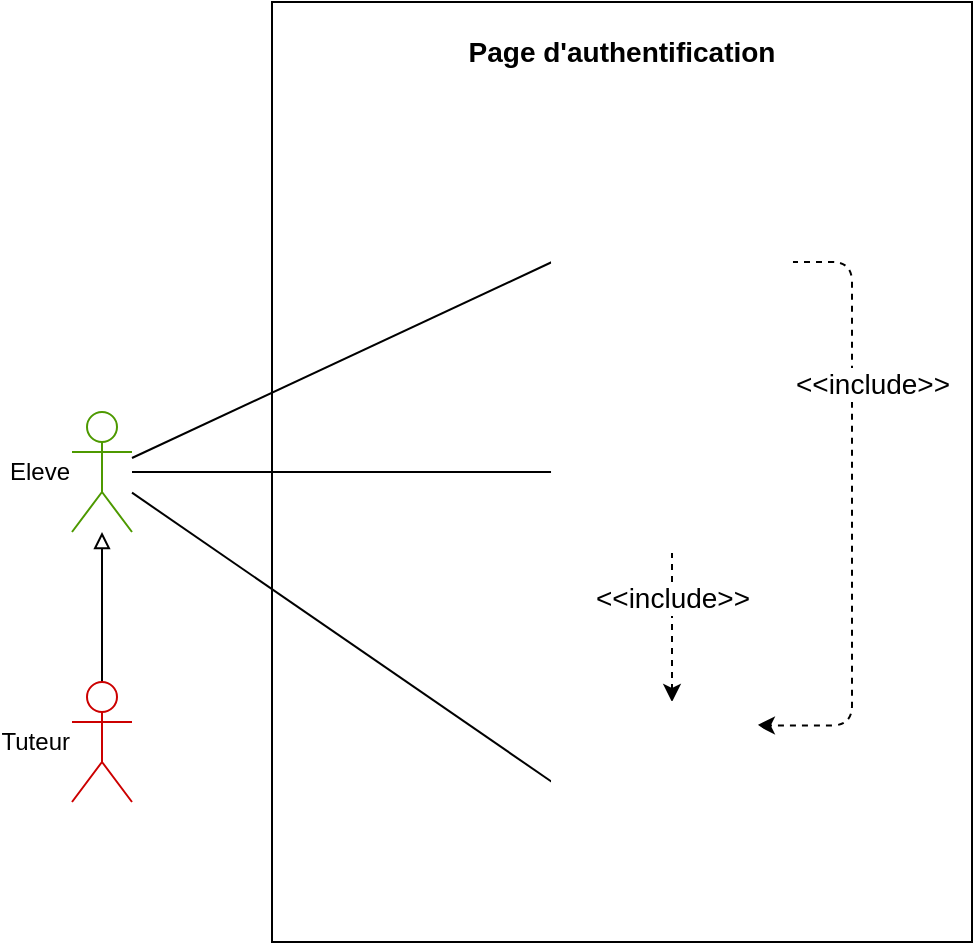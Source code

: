 <mxfile>
    <diagram id="VV6yVI-7_Tjus_bYEH4i" name="Connexion">
        <mxGraphModel dx="747" dy="512" grid="1" gridSize="10" guides="1" tooltips="1" connect="1" arrows="1" fold="1" page="1" pageScale="1" pageWidth="827" pageHeight="1169" math="0" shadow="0">
            <root>
                <mxCell id="0"/>
                <mxCell id="1" parent="0"/>
                <mxCell id="b6IE5KJu0wfvrEc3HuI2-1" value="" style="rounded=0;whiteSpace=wrap;html=1;" parent="1" vertex="1">
                    <mxGeometry x="230" y="120" width="350" height="470" as="geometry"/>
                </mxCell>
                <mxCell id="0uhhqSCXOmIC1iP050Rs-2" style="edgeStyle=none;html=1;fontSize=14;endArrow=block;endFill=0;" parent="1" source="b6IE5KJu0wfvrEc3HuI2-2" target="b6IE5KJu0wfvrEc3HuI2-3" edge="1">
                    <mxGeometry relative="1" as="geometry"/>
                </mxCell>
                <mxCell id="b6IE5KJu0wfvrEc3HuI2-2" value="Tuteur" style="shape=umlActor;verticalLabelPosition=middle;verticalAlign=middle;html=1;outlineConnect=0;strokeColor=#CC0000;labelPosition=left;align=right;" parent="1" vertex="1">
                    <mxGeometry x="130" y="460" width="30" height="60" as="geometry"/>
                </mxCell>
                <mxCell id="yPVr7KFYjK5eF5kJnLQZ-4" style="edgeStyle=none;html=1;entryX=0;entryY=0.5;entryDx=0;entryDy=0;endArrow=none;endFill=0;" parent="1" source="b6IE5KJu0wfvrEc3HuI2-3" target="b6IE5KJu0wfvrEc3HuI2-4" edge="1">
                    <mxGeometry relative="1" as="geometry"/>
                </mxCell>
                <mxCell id="yPVr7KFYjK5eF5kJnLQZ-5" style="edgeStyle=none;html=1;entryX=0;entryY=0.5;entryDx=0;entryDy=0;endArrow=none;endFill=0;" parent="1" source="b6IE5KJu0wfvrEc3HuI2-3" target="b6IE5KJu0wfvrEc3HuI2-5" edge="1">
                    <mxGeometry relative="1" as="geometry"/>
                </mxCell>
                <mxCell id="yPVr7KFYjK5eF5kJnLQZ-6" style="edgeStyle=none;html=1;entryX=0;entryY=0.5;entryDx=0;entryDy=0;endArrow=none;endFill=0;" parent="1" source="b6IE5KJu0wfvrEc3HuI2-3" target="b6IE5KJu0wfvrEc3HuI2-6" edge="1">
                    <mxGeometry relative="1" as="geometry"/>
                </mxCell>
                <mxCell id="b6IE5KJu0wfvrEc3HuI2-3" value="Eleve" style="shape=umlActor;verticalLabelPosition=middle;verticalAlign=middle;html=1;outlineConnect=0;strokeColor=#4D9900;align=right;spacingLeft=0;spacingRight=0;labelPosition=left;" parent="1" vertex="1">
                    <mxGeometry x="130" y="325" width="30" height="60" as="geometry"/>
                </mxCell>
                <mxCell id="0uhhqSCXOmIC1iP050Rs-12" style="edgeStyle=entityRelationEdgeStyle;html=1;entryX=1;entryY=0;entryDx=0;entryDy=0;dashed=1;fontSize=14;" parent="1" source="b6IE5KJu0wfvrEc3HuI2-4" target="b6IE5KJu0wfvrEc3HuI2-6" edge="1">
                    <mxGeometry relative="1" as="geometry"/>
                </mxCell>
                <mxCell id="0uhhqSCXOmIC1iP050Rs-13" value="&amp;lt;&amp;lt;include&amp;gt;&amp;gt;" style="edgeLabel;html=1;align=center;verticalAlign=middle;resizable=0;points=[];fontSize=14;" parent="0uhhqSCXOmIC1iP050Rs-12" vertex="1" connectable="0">
                    <mxGeometry x="-0.04" y="2" relative="1" as="geometry">
                        <mxPoint x="8" y="-58" as="offset"/>
                    </mxGeometry>
                </mxCell>
                <mxCell id="b6IE5KJu0wfvrEc3HuI2-4" value="&lt;font color=&quot;#ffffff&quot;&gt;Se connecter&lt;br&gt;&lt;/font&gt;" style="ellipse;whiteSpace=wrap;html=1;strokeColor=#FFFFFF;fontColor=#CC0000;" parent="1" vertex="1">
                    <mxGeometry x="370" y="210" width="120" height="80" as="geometry"/>
                </mxCell>
                <mxCell id="0uhhqSCXOmIC1iP050Rs-10" style="html=1;entryX=0.5;entryY=0;entryDx=0;entryDy=0;dashed=1;fontSize=14;exitX=0.5;exitY=1;exitDx=0;exitDy=0;" parent="1" source="b6IE5KJu0wfvrEc3HuI2-5" target="b6IE5KJu0wfvrEc3HuI2-6" edge="1">
                    <mxGeometry relative="1" as="geometry"/>
                </mxCell>
                <mxCell id="0uhhqSCXOmIC1iP050Rs-11" value="&amp;lt;&amp;lt;include&amp;gt;&amp;gt;" style="edgeLabel;html=1;align=center;verticalAlign=middle;resizable=0;points=[];fontSize=14;" parent="0uhhqSCXOmIC1iP050Rs-10" vertex="1" connectable="0">
                    <mxGeometry x="-0.388" relative="1" as="geometry">
                        <mxPoint as="offset"/>
                    </mxGeometry>
                </mxCell>
                <mxCell id="b6IE5KJu0wfvrEc3HuI2-5" value="aller vers la page de récupération de mot de passe" style="ellipse;whiteSpace=wrap;html=1;strokeColor=#FFFFFF;fontColor=#FFFFFF;" parent="1" vertex="1">
                    <mxGeometry x="370" y="315" width="120" height="80" as="geometry"/>
                </mxCell>
                <mxCell id="b6IE5KJu0wfvrEc3HuI2-6" value="aller vers la page d'inscription" style="ellipse;whiteSpace=wrap;html=1;strokeColor=#FFFFFF;fontColor=#FFFFFF;" parent="1" vertex="1">
                    <mxGeometry x="370" y="470" width="120" height="80" as="geometry"/>
                </mxCell>
                <mxCell id="0uhhqSCXOmIC1iP050Rs-1" value="Page d'authentification" style="text;html=1;strokeColor=none;fillColor=none;align=center;verticalAlign=middle;whiteSpace=wrap;rounded=0;fontStyle=1;fontSize=14;" parent="1" vertex="1">
                    <mxGeometry x="310" y="130" width="190" height="30" as="geometry"/>
                </mxCell>
            </root>
        </mxGraphModel>
    </diagram>
    <diagram id="FbNuD-Dwd6Hnji_ZP-Om" name="Tableau de bord">
        <mxGraphModel dx="896" dy="614" grid="1" gridSize="10" guides="1" tooltips="1" connect="1" arrows="1" fold="1" page="1" pageScale="1" pageWidth="827" pageHeight="1169" math="0" shadow="0">
            <root>
                <mxCell id="0"/>
                <mxCell id="1" parent="0"/>
                <mxCell id="m_4rFNd15VjMjCUHrCDH-1" value="" style="rounded=0;whiteSpace=wrap;html=1;" parent="1" vertex="1">
                    <mxGeometry x="230" y="90" width="550" height="500" as="geometry"/>
                </mxCell>
                <mxCell id="WsH2Kx0PjKmoMJktzZhT-1" style="edgeStyle=none;html=1;endArrow=block;endFill=0;" edge="1" parent="1" source="m_4rFNd15VjMjCUHrCDH-2" target="m_4rFNd15VjMjCUHrCDH-3">
                    <mxGeometry relative="1" as="geometry"/>
                </mxCell>
                <mxCell id="m_4rFNd15VjMjCUHrCDH-2" value="Tuteur" style="shape=umlActor;verticalLabelPosition=middle;verticalAlign=middle;html=1;outlineConnect=0;strokeColor=#CC0000;labelPosition=left;align=right;" parent="1" vertex="1">
                    <mxGeometry x="90" y="460" width="30" height="60" as="geometry"/>
                </mxCell>
                <mxCell id="9N1FmWo4jCsvy6JPinA5-6" style="edgeStyle=none;html=1;entryX=0;entryY=0.5;entryDx=0;entryDy=0;endArrow=none;endFill=0;" parent="1" source="m_4rFNd15VjMjCUHrCDH-3" target="m_4rFNd15VjMjCUHrCDH-6" edge="1">
                    <mxGeometry relative="1" as="geometry"/>
                </mxCell>
                <mxCell id="9N1FmWo4jCsvy6JPinA5-7" style="edgeStyle=none;html=1;entryX=0;entryY=0.5;entryDx=0;entryDy=0;endArrow=none;endFill=0;" parent="1" source="m_4rFNd15VjMjCUHrCDH-3" target="m_4rFNd15VjMjCUHrCDH-5" edge="1">
                    <mxGeometry relative="1" as="geometry"/>
                </mxCell>
                <mxCell id="9N1FmWo4jCsvy6JPinA5-8" style="edgeStyle=none;html=1;entryX=0;entryY=0.5;entryDx=0;entryDy=0;endArrow=none;endFill=0;" parent="1" source="m_4rFNd15VjMjCUHrCDH-3" target="m_4rFNd15VjMjCUHrCDH-4" edge="1">
                    <mxGeometry relative="1" as="geometry"/>
                </mxCell>
                <mxCell id="9N1FmWo4jCsvy6JPinA5-9" style="edgeStyle=none;html=1;entryX=0;entryY=0.5;entryDx=0;entryDy=0;endArrow=none;endFill=0;" parent="1" source="m_4rFNd15VjMjCUHrCDH-3" target="fsPaZcrdbwvm3L-TR8yh-1" edge="1">
                    <mxGeometry relative="1" as="geometry"/>
                </mxCell>
                <mxCell id="9N1FmWo4jCsvy6JPinA5-10" style="edgeStyle=none;html=1;entryX=0;entryY=0.5;entryDx=0;entryDy=0;endArrow=none;endFill=0;" parent="1" source="m_4rFNd15VjMjCUHrCDH-3" target="8wMvGV4Eb8lPodFXQd1_-1" edge="1">
                    <mxGeometry relative="1" as="geometry"/>
                </mxCell>
                <mxCell id="m_4rFNd15VjMjCUHrCDH-3" value="Eleve" style="shape=umlActor;verticalLabelPosition=middle;verticalAlign=middle;html=1;outlineConnect=0;strokeColor=#4D9900;labelPosition=left;align=right;" parent="1" vertex="1">
                    <mxGeometry x="90" y="330" width="30" height="60" as="geometry"/>
                </mxCell>
                <mxCell id="WsH2Kx0PjKmoMJktzZhT-6" style="edgeStyle=entityRelationEdgeStyle;html=1;entryX=0;entryY=0.5;entryDx=0;entryDy=0;dashed=1;" edge="1" parent="1" source="m_4rFNd15VjMjCUHrCDH-4" target="imYi3QxNk_hM3th7O_13-1">
                    <mxGeometry relative="1" as="geometry"/>
                </mxCell>
                <mxCell id="WsH2Kx0PjKmoMJktzZhT-7" value="&amp;lt;&amp;lt;include&amp;gt;&amp;gt;" style="edgeLabel;html=1;align=center;verticalAlign=middle;resizable=0;points=[];" vertex="1" connectable="0" parent="WsH2Kx0PjKmoMJktzZhT-6">
                    <mxGeometry x="-0.362" y="-3" relative="1" as="geometry">
                        <mxPoint y="-3" as="offset"/>
                    </mxGeometry>
                </mxCell>
                <mxCell id="m_4rFNd15VjMjCUHrCDH-4" value="&lt;font color=&quot;#ffffff&quot;&gt;consulter un récapitulatif des tâches à faire&lt;/font&gt;" style="ellipse;whiteSpace=wrap;html=1;strokeColor=#FFFFFF;fontColor=#CC0000;" parent="1" vertex="1">
                    <mxGeometry x="360" y="320" width="120" height="80" as="geometry"/>
                </mxCell>
                <mxCell id="WsH2Kx0PjKmoMJktzZhT-4" style="edgeStyle=entityRelationEdgeStyle;html=1;entryX=0;entryY=0.5;entryDx=0;entryDy=0;dashed=1;" edge="1" parent="1" source="m_4rFNd15VjMjCUHrCDH-5" target="imYi3QxNk_hM3th7O_13-1">
                    <mxGeometry relative="1" as="geometry"/>
                </mxCell>
                <mxCell id="WsH2Kx0PjKmoMJktzZhT-5" value="&amp;lt;&amp;lt;include&amp;gt;&amp;gt;" style="edgeLabel;html=1;align=center;verticalAlign=middle;resizable=0;points=[];" vertex="1" connectable="0" parent="WsH2Kx0PjKmoMJktzZhT-4">
                    <mxGeometry x="-0.57" y="-2" relative="1" as="geometry">
                        <mxPoint x="20" y="-23" as="offset"/>
                    </mxGeometry>
                </mxCell>
                <mxCell id="m_4rFNd15VjMjCUHrCDH-5" value="consulter les prochains évènements du calendrier" style="ellipse;whiteSpace=wrap;html=1;strokeColor=#FFFFFF;fontColor=#FFFFFF;" parent="1" vertex="1">
                    <mxGeometry x="360" y="410" width="120" height="80" as="geometry"/>
                </mxCell>
                <mxCell id="WsH2Kx0PjKmoMJktzZhT-2" style="edgeStyle=entityRelationEdgeStyle;html=1;entryX=0;entryY=0.5;entryDx=0;entryDy=0;dashed=1;" edge="1" parent="1" source="m_4rFNd15VjMjCUHrCDH-6" target="imYi3QxNk_hM3th7O_13-1">
                    <mxGeometry relative="1" as="geometry"/>
                </mxCell>
                <mxCell id="WsH2Kx0PjKmoMJktzZhT-3" value="&amp;lt;&amp;lt;include&amp;gt;&amp;gt;" style="edgeLabel;html=1;align=center;verticalAlign=middle;resizable=0;points=[];" vertex="1" connectable="0" parent="WsH2Kx0PjKmoMJktzZhT-2">
                    <mxGeometry x="0.144" y="1" relative="1" as="geometry">
                        <mxPoint x="-28" y="57" as="offset"/>
                    </mxGeometry>
                </mxCell>
                <mxCell id="m_4rFNd15VjMjCUHrCDH-6" value="consulter ses messages non lus" style="ellipse;whiteSpace=wrap;html=1;strokeColor=#FFFFFF;fontColor=#FFFFFF;" parent="1" vertex="1">
                    <mxGeometry x="360" y="500" width="120" height="80" as="geometry"/>
                </mxCell>
                <mxCell id="WsH2Kx0PjKmoMJktzZhT-8" style="edgeStyle=entityRelationEdgeStyle;html=1;entryX=0;entryY=0.5;entryDx=0;entryDy=0;dashed=1;" edge="1" parent="1" source="fsPaZcrdbwvm3L-TR8yh-1" target="imYi3QxNk_hM3th7O_13-1">
                    <mxGeometry relative="1" as="geometry"/>
                </mxCell>
                <mxCell id="WsH2Kx0PjKmoMJktzZhT-9" value="&amp;lt;&amp;lt;include&amp;gt;&amp;gt;" style="edgeLabel;html=1;align=center;verticalAlign=middle;resizable=0;points=[];" vertex="1" connectable="0" parent="WsH2Kx0PjKmoMJktzZhT-8">
                    <mxGeometry x="-0.221" relative="1" as="geometry">
                        <mxPoint y="1" as="offset"/>
                    </mxGeometry>
                </mxCell>
                <mxCell id="fsPaZcrdbwvm3L-TR8yh-1" value="Se déconnecter" style="ellipse;whiteSpace=wrap;html=1;strokeColor=#FFFFFF;fontColor=#FFFFFF;" parent="1" vertex="1">
                    <mxGeometry x="360" y="220" width="120" height="80" as="geometry"/>
                </mxCell>
                <mxCell id="WsH2Kx0PjKmoMJktzZhT-10" style="edgeStyle=entityRelationEdgeStyle;html=1;entryX=0;entryY=0.5;entryDx=0;entryDy=0;dashed=1;" edge="1" parent="1" source="8wMvGV4Eb8lPodFXQd1_-1" target="imYi3QxNk_hM3th7O_13-1">
                    <mxGeometry relative="1" as="geometry"/>
                </mxCell>
                <mxCell id="WsH2Kx0PjKmoMJktzZhT-11" value="&amp;lt;&amp;lt;include&amp;gt;&amp;gt;" style="edgeLabel;html=1;align=center;verticalAlign=middle;resizable=0;points=[];" vertex="1" connectable="0" parent="WsH2Kx0PjKmoMJktzZhT-10">
                    <mxGeometry x="-0.27" y="1" relative="1" as="geometry">
                        <mxPoint x="1" as="offset"/>
                    </mxGeometry>
                </mxCell>
                <mxCell id="8wMvGV4Eb8lPodFXQd1_-1" value="&lt;font color=&quot;#ffffff&quot;&gt;Naviguer sur les autres affichages&lt;/font&gt;" style="ellipse;whiteSpace=wrap;html=1;strokeColor=#FFFFFF;fontColor=#CC0000;" parent="1" vertex="1">
                    <mxGeometry x="360" y="130" width="120" height="80" as="geometry"/>
                </mxCell>
                <mxCell id="o3b9UAg2fIZfFBeOxQNU-1" value="Page de tableau de bord" style="text;html=1;strokeColor=none;fillColor=none;align=center;verticalAlign=middle;whiteSpace=wrap;rounded=0;fontStyle=1;fontSize=14;" parent="1" vertex="1">
                    <mxGeometry x="410" y="100" width="190" height="30" as="geometry"/>
                </mxCell>
                <mxCell id="imYi3QxNk_hM3th7O_13-1" value="&lt;font color=&quot;#ffffff&quot;&gt;S'authentifier&lt;/font&gt;" style="ellipse;whiteSpace=wrap;html=1;strokeColor=#FFFFFF;fontColor=#CC0000;" parent="1" vertex="1">
                    <mxGeometry x="640" y="320" width="120" height="80" as="geometry"/>
                </mxCell>
            </root>
        </mxGraphModel>
    </diagram>
    <diagram id="Dd10-GP0Euwo1LTjxQ1k" name="Interface de chat">
        <mxGraphModel dx="1054" dy="722" grid="1" gridSize="10" guides="1" tooltips="1" connect="1" arrows="1" fold="1" page="1" pageScale="1" pageWidth="827" pageHeight="1169" math="0" shadow="0">
            <root>
                <mxCell id="0"/>
                <mxCell id="1" parent="0"/>
                <mxCell id="hbaCSgcW2rqOxXvqrHuq-1" value="" style="rounded=0;whiteSpace=wrap;html=1;" parent="1" vertex="1">
                    <mxGeometry x="200" y="60" width="590" height="720" as="geometry"/>
                </mxCell>
                <mxCell id="omEcObL1A_4c3vluvNNf-1" style="html=1;endArrow=block;endFill=0;" edge="1" parent="1" source="hbaCSgcW2rqOxXvqrHuq-2" target="hbaCSgcW2rqOxXvqrHuq-3">
                    <mxGeometry relative="1" as="geometry"/>
                </mxCell>
                <mxCell id="hbaCSgcW2rqOxXvqrHuq-2" value="Tuteur" style="shape=umlActor;verticalLabelPosition=middle;verticalAlign=middle;html=1;outlineConnect=0;strokeColor=#CC0000;labelPosition=left;align=right;" parent="1" vertex="1">
                    <mxGeometry x="90" y="537" width="30" height="60" as="geometry"/>
                </mxCell>
                <mxCell id="Wesp4KcTRDybt2uRdQZX-8" style="edgeStyle=none;html=1;entryX=0;entryY=0.5;entryDx=0;entryDy=0;endArrow=none;endFill=0;" parent="1" source="hbaCSgcW2rqOxXvqrHuq-3" target="GLID_KiQl1NKBw25XXjJ-1" edge="1">
                    <mxGeometry relative="1" as="geometry"/>
                </mxCell>
                <mxCell id="Wesp4KcTRDybt2uRdQZX-9" style="edgeStyle=none;html=1;entryX=0;entryY=0.5;entryDx=0;entryDy=0;endArrow=none;endFill=0;" parent="1" target="g69IlU6z6alRfQroEImN-1" edge="1">
                    <mxGeometry relative="1" as="geometry">
                        <mxPoint x="120" y="400" as="sourcePoint"/>
                    </mxGeometry>
                </mxCell>
                <mxCell id="Wesp4KcTRDybt2uRdQZX-10" style="edgeStyle=none;html=1;entryX=0;entryY=0.5;entryDx=0;entryDy=0;endArrow=none;endFill=0;" parent="1" source="hbaCSgcW2rqOxXvqrHuq-3" target="hbaCSgcW2rqOxXvqrHuq-4" edge="1">
                    <mxGeometry relative="1" as="geometry"/>
                </mxCell>
                <mxCell id="Wesp4KcTRDybt2uRdQZX-11" style="edgeStyle=none;html=1;entryX=0;entryY=0.5;entryDx=0;entryDy=0;endArrow=none;endFill=0;" parent="1" source="hbaCSgcW2rqOxXvqrHuq-3" target="hbaCSgcW2rqOxXvqrHuq-5" edge="1">
                    <mxGeometry relative="1" as="geometry"/>
                </mxCell>
                <mxCell id="Wesp4KcTRDybt2uRdQZX-12" style="edgeStyle=none;html=1;entryX=0;entryY=0.5;entryDx=0;entryDy=0;endArrow=none;endFill=0;" parent="1" source="hbaCSgcW2rqOxXvqrHuq-3" target="hbaCSgcW2rqOxXvqrHuq-6" edge="1">
                    <mxGeometry relative="1" as="geometry"/>
                </mxCell>
                <mxCell id="Wesp4KcTRDybt2uRdQZX-14" style="edgeStyle=none;html=1;entryX=0;entryY=0.5;entryDx=0;entryDy=0;endArrow=none;endFill=0;" parent="1" source="hbaCSgcW2rqOxXvqrHuq-3" target="i0jz4FHtcolA97QFLhZU-1" edge="1">
                    <mxGeometry relative="1" as="geometry"/>
                </mxCell>
                <mxCell id="LqqnxWI-OMsX6bnhURwP-3" style="html=1;entryX=0;entryY=0.5;entryDx=0;entryDy=0;endArrow=none;endFill=0;" edge="1" parent="1" source="hbaCSgcW2rqOxXvqrHuq-3" target="Ib_PI4LoY34zpTYVHiic-1">
                    <mxGeometry relative="1" as="geometry"/>
                </mxCell>
                <mxCell id="hbaCSgcW2rqOxXvqrHuq-3" value="Eleve" style="shape=umlActor;verticalLabelPosition=middle;verticalAlign=middle;html=1;outlineConnect=0;strokeColor=#4D9900;labelPosition=left;align=right;" parent="1" vertex="1">
                    <mxGeometry x="90" y="381" width="30" height="60" as="geometry"/>
                </mxCell>
                <mxCell id="Fnyy05uvL8MUqAC0cgDU-7" style="edgeStyle=entityRelationEdgeStyle;html=1;entryX=0;entryY=0.5;entryDx=0;entryDy=0;dashed=1;" edge="1" parent="1" source="hbaCSgcW2rqOxXvqrHuq-4" target="WFLRWlpv0AjCjbshCYz6-1">
                    <mxGeometry relative="1" as="geometry"/>
                </mxCell>
                <mxCell id="Fnyy05uvL8MUqAC0cgDU-8" value="&amp;lt;&amp;lt;include&amp;gt;&amp;gt;" style="edgeLabel;html=1;align=center;verticalAlign=middle;resizable=0;points=[];" vertex="1" connectable="0" parent="Fnyy05uvL8MUqAC0cgDU-7">
                    <mxGeometry x="0.071" y="1" relative="1" as="geometry">
                        <mxPoint as="offset"/>
                    </mxGeometry>
                </mxCell>
                <mxCell id="hbaCSgcW2rqOxXvqrHuq-4" value="&lt;font color=&quot;#ffffff&quot;&gt;ajouter un contact&lt;/font&gt;" style="ellipse;whiteSpace=wrap;html=1;strokeColor=#FFFFFF;fontColor=#CC0000;" parent="1" vertex="1">
                    <mxGeometry x="360" y="370" width="120" height="80" as="geometry"/>
                </mxCell>
                <mxCell id="omEcObL1A_4c3vluvNNf-2" style="edgeStyle=elbowEdgeStyle;html=1;entryX=1;entryY=0;entryDx=0;entryDy=0;dashed=1;" edge="1" parent="1" source="hbaCSgcW2rqOxXvqrHuq-5" target="hbaCSgcW2rqOxXvqrHuq-4">
                    <mxGeometry relative="1" as="geometry">
                        <Array as="points">
                            <mxPoint x="490" y="370"/>
                            <mxPoint x="500" y="370"/>
                        </Array>
                    </mxGeometry>
                </mxCell>
                <mxCell id="omEcObL1A_4c3vluvNNf-3" value="&amp;lt;&amp;lt;include&amp;gt;&amp;gt;" style="edgeLabel;html=1;align=center;verticalAlign=middle;resizable=0;points=[];" vertex="1" connectable="0" parent="omEcObL1A_4c3vluvNNf-2">
                    <mxGeometry x="-0.011" y="1" relative="1" as="geometry">
                        <mxPoint x="-6" y="1" as="offset"/>
                    </mxGeometry>
                </mxCell>
                <mxCell id="Fnyy05uvL8MUqAC0cgDU-5" style="edgeStyle=entityRelationEdgeStyle;html=1;entryX=0;entryY=0.5;entryDx=0;entryDy=0;dashed=1;" edge="1" parent="1" source="hbaCSgcW2rqOxXvqrHuq-5" target="WFLRWlpv0AjCjbshCYz6-1">
                    <mxGeometry relative="1" as="geometry"/>
                </mxCell>
                <mxCell id="Fnyy05uvL8MUqAC0cgDU-6" value="&amp;lt;&amp;lt;include&amp;gt;&amp;gt;" style="edgeLabel;html=1;align=center;verticalAlign=middle;resizable=0;points=[];" vertex="1" connectable="0" parent="Fnyy05uvL8MUqAC0cgDU-5">
                    <mxGeometry x="-0.008" relative="1" as="geometry">
                        <mxPoint x="1" as="offset"/>
                    </mxGeometry>
                </mxCell>
                <mxCell id="hbaCSgcW2rqOxXvqrHuq-5" value="retirer un contact" style="ellipse;whiteSpace=wrap;html=1;strokeColor=#FFFFFF;fontColor=#FFFFFF;" parent="1" vertex="1">
                    <mxGeometry x="360" y="280" width="120" height="80" as="geometry"/>
                </mxCell>
                <mxCell id="omEcObL1A_4c3vluvNNf-4" style="edgeStyle=elbowEdgeStyle;html=1;entryX=0;entryY=1;entryDx=0;entryDy=0;dashed=1;exitX=0;exitY=0;exitDx=0;exitDy=0;" edge="1" parent="1" source="hbaCSgcW2rqOxXvqrHuq-6" target="Ib_PI4LoY34zpTYVHiic-1">
                    <mxGeometry relative="1" as="geometry">
                        <Array as="points">
                            <mxPoint x="350" y="600"/>
                            <mxPoint x="340" y="690"/>
                        </Array>
                    </mxGeometry>
                </mxCell>
                <mxCell id="omEcObL1A_4c3vluvNNf-15" value="&amp;lt;&amp;lt;include&amp;gt;&amp;gt;" style="edgeLabel;html=1;align=center;verticalAlign=middle;resizable=0;points=[];" vertex="1" connectable="0" parent="omEcObL1A_4c3vluvNNf-4">
                    <mxGeometry x="0.241" y="-1" relative="1" as="geometry">
                        <mxPoint x="9" y="-13" as="offset"/>
                    </mxGeometry>
                </mxCell>
                <mxCell id="omEcObL1A_4c3vluvNNf-12" style="edgeStyle=elbowEdgeStyle;html=1;exitX=0;exitY=1;exitDx=0;exitDy=0;entryX=0;entryY=1;entryDx=0;entryDy=0;dashed=1;" edge="1" parent="1" source="hbaCSgcW2rqOxXvqrHuq-6" target="hbaCSgcW2rqOxXvqrHuq-4">
                    <mxGeometry relative="1" as="geometry">
                        <Array as="points">
                            <mxPoint x="310" y="530"/>
                        </Array>
                    </mxGeometry>
                </mxCell>
                <mxCell id="omEcObL1A_4c3vluvNNf-13" value="&amp;lt;&amp;lt;include&amp;gt;&amp;gt;" style="edgeLabel;html=1;align=center;verticalAlign=middle;resizable=0;points=[];" vertex="1" connectable="0" parent="omEcObL1A_4c3vluvNNf-12">
                    <mxGeometry x="-0.482" y="-2" relative="1" as="geometry">
                        <mxPoint x="-2" y="30" as="offset"/>
                    </mxGeometry>
                </mxCell>
                <mxCell id="Fnyy05uvL8MUqAC0cgDU-12" style="edgeStyle=entityRelationEdgeStyle;html=1;dashed=1;exitX=1;exitY=0;exitDx=0;exitDy=0;" edge="1" parent="1" source="hbaCSgcW2rqOxXvqrHuq-6" target="WFLRWlpv0AjCjbshCYz6-1">
                    <mxGeometry relative="1" as="geometry"/>
                </mxCell>
                <mxCell id="Fnyy05uvL8MUqAC0cgDU-13" value="&amp;lt;&amp;lt;include&amp;gt;&amp;gt;" style="edgeLabel;html=1;align=center;verticalAlign=middle;resizable=0;points=[];" vertex="1" connectable="0" parent="Fnyy05uvL8MUqAC0cgDU-12">
                    <mxGeometry x="-0.363" y="-2" relative="1" as="geometry">
                        <mxPoint x="36" y="-62" as="offset"/>
                    </mxGeometry>
                </mxCell>
                <mxCell id="hbaCSgcW2rqOxXvqrHuq-6" value="consulter l'historique des conversations" style="ellipse;whiteSpace=wrap;html=1;strokeColor=#FFFFFF;fontColor=#FFFFFF;" parent="1" vertex="1">
                    <mxGeometry x="365" y="674" width="120" height="80" as="geometry"/>
                </mxCell>
                <mxCell id="omEcObL1A_4c3vluvNNf-8" style="edgeStyle=orthogonalEdgeStyle;html=1;entryX=0;entryY=0;entryDx=0;entryDy=0;dashed=1;exitX=0;exitY=1;exitDx=0;exitDy=0;" edge="1" parent="1" source="i0jz4FHtcolA97QFLhZU-1" target="hbaCSgcW2rqOxXvqrHuq-4">
                    <mxGeometry relative="1" as="geometry">
                        <Array as="points">
                            <mxPoint x="250" y="652"/>
                            <mxPoint x="250" y="382"/>
                        </Array>
                    </mxGeometry>
                </mxCell>
                <mxCell id="omEcObL1A_4c3vluvNNf-9" value="&amp;lt;&amp;lt;include&amp;gt;&amp;gt;" style="edgeLabel;html=1;align=center;verticalAlign=middle;resizable=0;points=[];" vertex="1" connectable="0" parent="omEcObL1A_4c3vluvNNf-8">
                    <mxGeometry x="0.301" y="-1" relative="1" as="geometry">
                        <mxPoint y="5" as="offset"/>
                    </mxGeometry>
                </mxCell>
                <mxCell id="Fnyy05uvL8MUqAC0cgDU-10" style="edgeStyle=entityRelationEdgeStyle;html=1;entryX=0;entryY=0.5;entryDx=0;entryDy=0;dashed=1;exitX=1;exitY=0;exitDx=0;exitDy=0;" edge="1" parent="1" source="i0jz4FHtcolA97QFLhZU-1" target="WFLRWlpv0AjCjbshCYz6-1">
                    <mxGeometry relative="1" as="geometry"/>
                </mxCell>
                <mxCell id="Fnyy05uvL8MUqAC0cgDU-11" value="&amp;lt;&amp;lt;include&amp;gt;&amp;gt;" style="edgeLabel;html=1;align=center;verticalAlign=middle;resizable=0;points=[];" vertex="1" connectable="0" parent="Fnyy05uvL8MUqAC0cgDU-10">
                    <mxGeometry x="0.159" relative="1" as="geometry">
                        <mxPoint x="-30" y="38" as="offset"/>
                    </mxGeometry>
                </mxCell>
                <mxCell id="i0jz4FHtcolA97QFLhZU-1" value="Envoyer un message" style="ellipse;whiteSpace=wrap;html=1;strokeColor=#FFFFFF;fontColor=#FFFFFF;" parent="1" vertex="1">
                    <mxGeometry x="360" y="584" width="120" height="80" as="geometry"/>
                </mxCell>
                <mxCell id="Fnyy05uvL8MUqAC0cgDU-3" style="edgeStyle=entityRelationEdgeStyle;html=1;dashed=1;" edge="1" parent="1" source="g69IlU6z6alRfQroEImN-1" target="WFLRWlpv0AjCjbshCYz6-1">
                    <mxGeometry relative="1" as="geometry"/>
                </mxCell>
                <mxCell id="Fnyy05uvL8MUqAC0cgDU-4" value="&amp;lt;&amp;lt;include&amp;gt;&amp;gt;" style="edgeLabel;html=1;align=center;verticalAlign=middle;resizable=0;points=[];" vertex="1" connectable="0" parent="Fnyy05uvL8MUqAC0cgDU-3">
                    <mxGeometry x="-0.384" y="-2" relative="1" as="geometry">
                        <mxPoint as="offset"/>
                    </mxGeometry>
                </mxCell>
                <mxCell id="g69IlU6z6alRfQroEImN-1" value="Se déconnecter" style="ellipse;whiteSpace=wrap;html=1;strokeColor=#FFFFFF;fontColor=#FFFFFF;" parent="1" vertex="1">
                    <mxGeometry x="360" y="190" width="120" height="80" as="geometry"/>
                </mxCell>
                <mxCell id="Fnyy05uvL8MUqAC0cgDU-1" style="edgeStyle=entityRelationEdgeStyle;html=1;entryX=0;entryY=0.5;entryDx=0;entryDy=0;dashed=1;" edge="1" parent="1" source="GLID_KiQl1NKBw25XXjJ-1" target="WFLRWlpv0AjCjbshCYz6-1">
                    <mxGeometry relative="1" as="geometry"/>
                </mxCell>
                <mxCell id="Fnyy05uvL8MUqAC0cgDU-2" value="&amp;lt;&amp;lt;include&amp;gt;&amp;gt;" style="edgeLabel;html=1;align=center;verticalAlign=middle;resizable=0;points=[];" vertex="1" connectable="0" parent="Fnyy05uvL8MUqAC0cgDU-1">
                    <mxGeometry x="-0.218" y="1" relative="1" as="geometry">
                        <mxPoint as="offset"/>
                    </mxGeometry>
                </mxCell>
                <mxCell id="GLID_KiQl1NKBw25XXjJ-1" value="&lt;font color=&quot;#ffffff&quot;&gt;Naviguer sur les autres affichages&lt;/font&gt;" style="ellipse;whiteSpace=wrap;html=1;strokeColor=#FFFFFF;fontColor=#CC0000;" parent="1" vertex="1">
                    <mxGeometry x="360" y="100" width="120" height="80" as="geometry"/>
                </mxCell>
                <mxCell id="R8GOFWBiJ60_XgCW3QJh-1" value="Page de messagerie chat" style="text;html=1;strokeColor=none;fillColor=none;align=center;verticalAlign=middle;whiteSpace=wrap;rounded=0;fontStyle=1;fontSize=14;" parent="1" vertex="1">
                    <mxGeometry x="400" y="70" width="190" height="30" as="geometry"/>
                </mxCell>
                <mxCell id="WFLRWlpv0AjCjbshCYz6-1" value="&lt;font color=&quot;#ffffff&quot;&gt;S'authentifier&lt;/font&gt;" style="ellipse;whiteSpace=wrap;html=1;strokeColor=#FFFFFF;fontColor=#CC0000;fillColor=none;" parent="1" vertex="1">
                    <mxGeometry x="640" y="370" width="120" height="80" as="geometry"/>
                </mxCell>
                <mxCell id="LqqnxWI-OMsX6bnhURwP-1" style="edgeStyle=orthogonalEdgeStyle;html=1;entryX=1;entryY=1;entryDx=0;entryDy=0;dashed=1;endArrow=classic;endFill=1;exitX=1;exitY=0.5;exitDx=0;exitDy=0;" edge="1" parent="1" source="Ib_PI4LoY34zpTYVHiic-1" target="hbaCSgcW2rqOxXvqrHuq-4">
                    <mxGeometry relative="1" as="geometry">
                        <Array as="points">
                            <mxPoint x="510" y="510"/>
                            <mxPoint x="510" y="438"/>
                        </Array>
                    </mxGeometry>
                </mxCell>
                <mxCell id="LqqnxWI-OMsX6bnhURwP-2" style="edgeStyle=orthogonalEdgeStyle;html=1;entryX=0.5;entryY=0;entryDx=0;entryDy=0;dashed=1;endArrow=classicThin;endFill=1;" edge="1" parent="1" source="Ib_PI4LoY34zpTYVHiic-1" target="i0jz4FHtcolA97QFLhZU-1">
                    <mxGeometry relative="1" as="geometry"/>
                </mxCell>
                <mxCell id="Ib_PI4LoY34zpTYVHiic-1" value="Débuter une conversation" style="ellipse;whiteSpace=wrap;html=1;strokeColor=#FFFFFF;fontColor=#FFFFFF;" vertex="1" parent="1">
                    <mxGeometry x="360" y="470" width="120" height="80" as="geometry"/>
                </mxCell>
                <mxCell id="LqqnxWI-OMsX6bnhURwP-4" value="&amp;lt;&amp;lt;include&amp;gt;&amp;gt;" style="edgeLabel;html=1;align=center;verticalAlign=middle;resizable=0;points=[];" vertex="1" connectable="0" parent="1">
                    <mxGeometry x="510" y="470.004" as="geometry"/>
                </mxCell>
                <mxCell id="LqqnxWI-OMsX6bnhURwP-5" value="&amp;lt;&amp;lt;include&amp;gt;&amp;gt;" style="edgeLabel;html=1;align=center;verticalAlign=middle;resizable=0;points=[];" vertex="1" connectable="0" parent="1">
                    <mxGeometry x="420" y="560.004" as="geometry"/>
                </mxCell>
                <mxCell id="LqqnxWI-OMsX6bnhURwP-11" style="edgeStyle=none;html=1;entryX=1;entryY=0.5;entryDx=0;entryDy=0;dashed=1;endArrow=classic;endFill=1;" edge="1" parent="1" source="LqqnxWI-OMsX6bnhURwP-6" target="hbaCSgcW2rqOxXvqrHuq-6">
                    <mxGeometry relative="1" as="geometry"/>
                </mxCell>
                <mxCell id="LqqnxWI-OMsX6bnhURwP-6" value="Voir l'état d'un message" style="ellipse;whiteSpace=wrap;html=1;strokeColor=#FFFFFF;fontColor=#FFFFFF;" vertex="1" parent="1">
                    <mxGeometry x="640" y="584" width="120" height="80" as="geometry"/>
                </mxCell>
                <mxCell id="LqqnxWI-OMsX6bnhURwP-12" style="edgeStyle=none;html=1;dashed=1;endArrow=classic;endFill=1;" edge="1" parent="1" source="LqqnxWI-OMsX6bnhURwP-7" target="hbaCSgcW2rqOxXvqrHuq-6">
                    <mxGeometry relative="1" as="geometry"/>
                </mxCell>
                <mxCell id="LqqnxWI-OMsX6bnhURwP-7" value="Voir l'horodatage des messages" style="ellipse;whiteSpace=wrap;html=1;strokeColor=#FFFFFF;fontColor=#FFFFFF;" vertex="1" parent="1">
                    <mxGeometry x="640" y="674" width="120" height="80" as="geometry"/>
                </mxCell>
                <mxCell id="LqqnxWI-OMsX6bnhURwP-9" style="edgeStyle=none;html=1;entryX=1;entryY=0.5;entryDx=0;entryDy=0;endArrow=classic;endFill=1;dashed=1;" edge="1" parent="1" source="LqqnxWI-OMsX6bnhURwP-8" target="hbaCSgcW2rqOxXvqrHuq-6">
                    <mxGeometry relative="1" as="geometry"/>
                </mxCell>
                <mxCell id="LqqnxWI-OMsX6bnhURwP-10" value="&amp;lt;&amp;lt;extend&amp;gt;&amp;gt;" style="edgeLabel;html=1;align=center;verticalAlign=middle;resizable=0;points=[];" vertex="1" connectable="0" parent="LqqnxWI-OMsX6bnhURwP-9">
                    <mxGeometry x="-0.237" y="-2" relative="1" as="geometry">
                        <mxPoint x="-14" y="4" as="offset"/>
                    </mxGeometry>
                </mxCell>
                <mxCell id="LqqnxWI-OMsX6bnhURwP-8" value="Voir la photo de profil du contact à chaque message" style="ellipse;whiteSpace=wrap;html=1;strokeColor=#FFFFFF;fontColor=#FFFFFF;" vertex="1" parent="1">
                    <mxGeometry x="640" y="494" width="120" height="80" as="geometry"/>
                </mxCell>
                <mxCell id="LqqnxWI-OMsX6bnhURwP-13" value="&amp;lt;&amp;lt;extend&amp;gt;&amp;gt;" style="edgeLabel;html=1;align=center;verticalAlign=middle;resizable=0;points=[];" vertex="1" connectable="0" parent="1">
                    <mxGeometry x="589.996" y="674.004" as="geometry"/>
                </mxCell>
                <mxCell id="LqqnxWI-OMsX6bnhURwP-14" value="&amp;lt;&amp;lt;extend&amp;gt;&amp;gt;" style="edgeLabel;html=1;align=center;verticalAlign=middle;resizable=0;points=[];" vertex="1" connectable="0" parent="1">
                    <mxGeometry x="569.996" y="714.004" as="geometry"/>
                </mxCell>
            </root>
        </mxGraphModel>
    </diagram>
    <diagram id="uF21JeRQ983Pjddr9tC_" name="Calendrier">
        <mxGraphModel dx="896" dy="614" grid="1" gridSize="10" guides="1" tooltips="1" connect="1" arrows="1" fold="1" page="1" pageScale="1" pageWidth="827" pageHeight="1169" math="0" shadow="0">
            <root>
                <mxCell id="0"/>
                <mxCell id="1" parent="0"/>
                <mxCell id="fMYc0_0cqwbk8WTvo5k_-1" value="" style="rounded=0;whiteSpace=wrap;html=1;" parent="1" vertex="1">
                    <mxGeometry x="230" y="120" width="570" height="470" as="geometry"/>
                </mxCell>
                <mxCell id="Ql1TsA83yO_48vSqyaad-1" style="html=1;endArrow=block;endFill=0;" edge="1" parent="1" source="fMYc0_0cqwbk8WTvo5k_-2" target="fMYc0_0cqwbk8WTvo5k_-3">
                    <mxGeometry relative="1" as="geometry"/>
                </mxCell>
                <mxCell id="fMYc0_0cqwbk8WTvo5k_-2" value="Tuteur" style="shape=umlActor;verticalLabelPosition=middle;verticalAlign=middle;html=1;outlineConnect=0;strokeColor=#CC0000;labelPosition=left;align=right;" parent="1" vertex="1">
                    <mxGeometry x="90" y="460" width="30" height="60" as="geometry"/>
                </mxCell>
                <mxCell id="lEbOoRSr-UM48jdvuOLA-5" style="edgeStyle=none;html=1;entryX=0;entryY=0.5;entryDx=0;entryDy=0;endArrow=none;endFill=0;" parent="1" source="fMYc0_0cqwbk8WTvo5k_-3" target="MsO6QwZeE6g8I-VA1H8I-1" edge="1">
                    <mxGeometry relative="1" as="geometry"/>
                </mxCell>
                <mxCell id="lEbOoRSr-UM48jdvuOLA-6" style="edgeStyle=none;html=1;entryX=0;entryY=0.5;entryDx=0;entryDy=0;endArrow=none;endFill=0;" parent="1" source="fMYc0_0cqwbk8WTvo5k_-3" target="QnI8UpgNiXvLzYtCTYov-1" edge="1">
                    <mxGeometry relative="1" as="geometry"/>
                </mxCell>
                <mxCell id="lEbOoRSr-UM48jdvuOLA-7" style="edgeStyle=none;html=1;entryX=0;entryY=0.5;entryDx=0;entryDy=0;endArrow=none;endFill=0;" parent="1" source="fMYc0_0cqwbk8WTvo5k_-3" target="fMYc0_0cqwbk8WTvo5k_-4" edge="1">
                    <mxGeometry relative="1" as="geometry"/>
                </mxCell>
                <mxCell id="lEbOoRSr-UM48jdvuOLA-8" style="edgeStyle=none;html=1;entryX=0;entryY=0.5;entryDx=0;entryDy=0;endArrow=none;endFill=0;" parent="1" source="fMYc0_0cqwbk8WTvo5k_-3" target="fMYc0_0cqwbk8WTvo5k_-5" edge="1">
                    <mxGeometry relative="1" as="geometry"/>
                </mxCell>
                <mxCell id="fMYc0_0cqwbk8WTvo5k_-3" value="Eleve" style="shape=umlActor;verticalLabelPosition=middle;verticalAlign=middle;html=1;outlineConnect=0;strokeColor=#4D9900;labelPosition=left;align=right;" parent="1" vertex="1">
                    <mxGeometry x="90" y="320" width="30" height="60" as="geometry"/>
                </mxCell>
                <mxCell id="Ql1TsA83yO_48vSqyaad-4" style="edgeStyle=entityRelationEdgeStyle;html=1;dashed=1;" edge="1" parent="1" source="fMYc0_0cqwbk8WTvo5k_-4" target="xCp-NY0Iqg4Xq9N6bspW-1">
                    <mxGeometry relative="1" as="geometry"/>
                </mxCell>
                <mxCell id="Ql1TsA83yO_48vSqyaad-8" value="&amp;lt;&amp;lt;include&amp;gt;&amp;gt;" style="edgeLabel;html=1;align=center;verticalAlign=middle;resizable=0;points=[];" vertex="1" connectable="0" parent="Ql1TsA83yO_48vSqyaad-4">
                    <mxGeometry x="-0.29" y="2" relative="1" as="geometry">
                        <mxPoint as="offset"/>
                    </mxGeometry>
                </mxCell>
                <mxCell id="Ql1TsA83yO_48vSqyaad-10" style="html=1;entryX=0.5;entryY=0;entryDx=0;entryDy=0;dashed=1;" edge="1" parent="1" source="fMYc0_0cqwbk8WTvo5k_-4" target="fMYc0_0cqwbk8WTvo5k_-5">
                    <mxGeometry relative="1" as="geometry"/>
                </mxCell>
                <mxCell id="Ql1TsA83yO_48vSqyaad-11" value="&amp;lt;&amp;lt;include&amp;gt;&amp;gt;" style="edgeLabel;html=1;align=center;verticalAlign=middle;resizable=0;points=[];" vertex="1" connectable="0" parent="Ql1TsA83yO_48vSqyaad-10">
                    <mxGeometry x="-0.447" relative="1" as="geometry">
                        <mxPoint y="6" as="offset"/>
                    </mxGeometry>
                </mxCell>
                <mxCell id="fMYc0_0cqwbk8WTvo5k_-4" value="&lt;font color=&quot;#ffffff&quot;&gt;consulter ses rendez-vous&lt;/font&gt;" style="ellipse;whiteSpace=wrap;html=1;strokeColor=#FFFFFF;fontColor=#CC0000;" parent="1" vertex="1">
                    <mxGeometry x="360" y="360" width="120" height="80" as="geometry"/>
                </mxCell>
                <mxCell id="Ql1TsA83yO_48vSqyaad-5" style="edgeStyle=entityRelationEdgeStyle;html=1;dashed=1;" edge="1" parent="1" source="fMYc0_0cqwbk8WTvo5k_-5" target="xCp-NY0Iqg4Xq9N6bspW-1">
                    <mxGeometry relative="1" as="geometry"/>
                </mxCell>
                <mxCell id="Ql1TsA83yO_48vSqyaad-9" value="&amp;lt;&amp;lt;include&amp;gt;&amp;gt;" style="edgeLabel;html=1;align=center;verticalAlign=middle;resizable=0;points=[];" vertex="1" connectable="0" parent="Ql1TsA83yO_48vSqyaad-5">
                    <mxGeometry x="-0.307" y="-1" relative="1" as="geometry">
                        <mxPoint as="offset"/>
                    </mxGeometry>
                </mxCell>
                <mxCell id="fMYc0_0cqwbk8WTvo5k_-5" value="Ajouter un évènement dans son calendrier" style="ellipse;whiteSpace=wrap;html=1;strokeColor=#FFFFFF;fontColor=#FFFFFF;" parent="1" vertex="1">
                    <mxGeometry x="360" y="490" width="120" height="80" as="geometry"/>
                </mxCell>
                <mxCell id="Ql1TsA83yO_48vSqyaad-3" style="edgeStyle=entityRelationEdgeStyle;html=1;exitX=1;exitY=0.5;exitDx=0;exitDy=0;dashed=1;" edge="1" parent="1" source="QnI8UpgNiXvLzYtCTYov-1" target="xCp-NY0Iqg4Xq9N6bspW-1">
                    <mxGeometry relative="1" as="geometry"/>
                </mxCell>
                <mxCell id="Ql1TsA83yO_48vSqyaad-7" value="&amp;lt;&amp;lt;include&amp;gt;&amp;gt;" style="edgeLabel;html=1;align=center;verticalAlign=middle;resizable=0;points=[];" vertex="1" connectable="0" parent="Ql1TsA83yO_48vSqyaad-3">
                    <mxGeometry x="-0.336" relative="1" as="geometry">
                        <mxPoint as="offset"/>
                    </mxGeometry>
                </mxCell>
                <mxCell id="QnI8UpgNiXvLzYtCTYov-1" value="Se déconnecter" style="ellipse;whiteSpace=wrap;html=1;strokeColor=#FFFFFF;fontColor=#FFFFFF;" parent="1" vertex="1">
                    <mxGeometry x="360" y="270" width="120" height="80" as="geometry"/>
                </mxCell>
                <mxCell id="Ql1TsA83yO_48vSqyaad-2" style="edgeStyle=entityRelationEdgeStyle;html=1;exitX=1;exitY=0.5;exitDx=0;exitDy=0;entryX=0;entryY=0.5;entryDx=0;entryDy=0;dashed=1;" edge="1" parent="1" source="MsO6QwZeE6g8I-VA1H8I-1" target="xCp-NY0Iqg4Xq9N6bspW-1">
                    <mxGeometry relative="1" as="geometry"/>
                </mxCell>
                <mxCell id="Ql1TsA83yO_48vSqyaad-6" value="&amp;lt;&amp;lt;include&amp;gt;&amp;gt;" style="edgeLabel;html=1;align=center;verticalAlign=middle;resizable=0;points=[];" vertex="1" connectable="0" parent="Ql1TsA83yO_48vSqyaad-2">
                    <mxGeometry x="-0.417" y="-1" relative="1" as="geometry">
                        <mxPoint y="1" as="offset"/>
                    </mxGeometry>
                </mxCell>
                <mxCell id="MsO6QwZeE6g8I-VA1H8I-1" value="&lt;font color=&quot;#ffffff&quot;&gt;Naviguer sur les autres affichages&lt;/font&gt;" style="ellipse;whiteSpace=wrap;html=1;strokeColor=#FFFFFF;fontColor=#CC0000;" parent="1" vertex="1">
                    <mxGeometry x="360" y="180" width="120" height="80" as="geometry"/>
                </mxCell>
                <mxCell id="5Lk98tVkTGy9F68sD6a5-1" value="Page de calendrier" style="text;html=1;strokeColor=none;fillColor=none;align=center;verticalAlign=middle;whiteSpace=wrap;rounded=0;fontStyle=1;fontSize=14;" parent="1" vertex="1">
                    <mxGeometry x="420" y="120" width="190" height="30" as="geometry"/>
                </mxCell>
                <mxCell id="xCp-NY0Iqg4Xq9N6bspW-1" value="&lt;font color=&quot;#ffffff&quot;&gt;S'authentifier&lt;/font&gt;" style="ellipse;whiteSpace=wrap;html=1;strokeColor=#FFFFFF;fontColor=#CC0000;" parent="1" vertex="1">
                    <mxGeometry x="650" y="320" width="120" height="80" as="geometry"/>
                </mxCell>
            </root>
        </mxGraphModel>
    </diagram>
    <diagram id="mc6i5W5Mgny3O_dFZ6OU" name="Gestion de tâches">
        <mxGraphModel dx="1054" dy="722" grid="1" gridSize="10" guides="1" tooltips="1" connect="1" arrows="1" fold="1" page="1" pageScale="1" pageWidth="827" pageHeight="1169" math="0" shadow="0">
            <root>
                <mxCell id="0"/>
                <mxCell id="1" parent="0"/>
                <mxCell id="ilO0pJVoCZo9LfobArHR-1" value="" style="rounded=0;whiteSpace=wrap;html=1;" parent="1" vertex="1">
                    <mxGeometry x="224" y="180" width="576" height="650" as="geometry"/>
                </mxCell>
                <mxCell id="guV1Q4g_LdogPct30Ube-1" style="edgeStyle=none;html=1;endArrow=none;endFill=0;" parent="1" source="ilO0pJVoCZo9LfobArHR-3" target="K4oSPDftwf2UcXkOzQ_--2" edge="1">
                    <mxGeometry relative="1" as="geometry">
                        <mxPoint x="130" y="370" as="sourcePoint"/>
                    </mxGeometry>
                </mxCell>
                <mxCell id="guV1Q4g_LdogPct30Ube-2" style="edgeStyle=none;html=1;entryX=0;entryY=0.5;entryDx=0;entryDy=0;endArrow=none;endFill=0;" parent="1" source="ilO0pJVoCZo9LfobArHR-3" target="K4oSPDftwf2UcXkOzQ_--1" edge="1">
                    <mxGeometry relative="1" as="geometry"/>
                </mxCell>
                <mxCell id="guV1Q4g_LdogPct30Ube-3" style="edgeStyle=none;html=1;entryX=0;entryY=0.5;entryDx=0;entryDy=0;endArrow=none;endFill=0;" parent="1" source="ilO0pJVoCZo9LfobArHR-3" target="ilO0pJVoCZo9LfobArHR-4" edge="1">
                    <mxGeometry relative="1" as="geometry"/>
                </mxCell>
                <mxCell id="guV1Q4g_LdogPct30Ube-4" style="edgeStyle=none;html=1;entryX=0;entryY=0.5;entryDx=0;entryDy=0;endArrow=none;endFill=0;" parent="1" source="ilO0pJVoCZo9LfobArHR-3" target="W-QugfjtZH3M3RwQxuGg-2" edge="1">
                    <mxGeometry relative="1" as="geometry"/>
                </mxCell>
                <mxCell id="guV1Q4g_LdogPct30Ube-5" style="edgeStyle=none;html=1;entryX=0;entryY=0.5;entryDx=0;entryDy=0;endArrow=none;endFill=0;" parent="1" source="ilO0pJVoCZo9LfobArHR-3" target="iilTLmOtSxlgKZpaa6At-1" edge="1">
                    <mxGeometry relative="1" as="geometry"/>
                </mxCell>
                <mxCell id="guV1Q4g_LdogPct30Ube-6" style="edgeStyle=none;html=1;entryX=0;entryY=0.5;entryDx=0;entryDy=0;endArrow=none;endFill=0;" parent="1" source="ilO0pJVoCZo9LfobArHR-2" target="W-QugfjtZH3M3RwQxuGg-1" edge="1">
                    <mxGeometry relative="1" as="geometry"/>
                </mxCell>
                <mxCell id="guV1Q4g_LdogPct30Ube-12" style="edgeStyle=none;html=1;endArrow=block;endFill=0;" parent="1" source="ilO0pJVoCZo9LfobArHR-2" target="ilO0pJVoCZo9LfobArHR-3" edge="1">
                    <mxGeometry relative="1" as="geometry"/>
                </mxCell>
                <mxCell id="ilO0pJVoCZo9LfobArHR-2" value="Tuteur" style="shape=umlActor;verticalLabelPosition=middle;verticalAlign=middle;html=1;outlineConnect=0;strokeColor=#CC0000;labelPosition=left;align=right;" parent="1" vertex="1">
                    <mxGeometry x="90" y="720" width="30" height="60" as="geometry"/>
                </mxCell>
                <mxCell id="ilO0pJVoCZo9LfobArHR-3" value="Eleve" style="shape=umlActor;verticalLabelPosition=middle;verticalAlign=middle;html=1;outlineConnect=0;strokeColor=#4D9900;labelPosition=left;align=right;" parent="1" vertex="1">
                    <mxGeometry x="90" y="425" width="30" height="60" as="geometry"/>
                </mxCell>
                <mxCell id="QlRzyCPQt9tXo43NfbkO-6" style="edgeStyle=entityRelationEdgeStyle;html=1;dashed=1;fontSize=14;" parent="1" source="ilO0pJVoCZo9LfobArHR-4" target="QlRzyCPQt9tXo43NfbkO-1" edge="1">
                    <mxGeometry relative="1" as="geometry"/>
                </mxCell>
                <mxCell id="QlRzyCPQt9tXo43NfbkO-7" value="&amp;lt;&amp;lt;include&amp;gt;&amp;gt;" style="edgeLabel;html=1;align=center;verticalAlign=middle;resizable=0;points=[];fontSize=14;" parent="QlRzyCPQt9tXo43NfbkO-6" vertex="1" connectable="0">
                    <mxGeometry x="-0.327" relative="1" as="geometry">
                        <mxPoint as="offset"/>
                    </mxGeometry>
                </mxCell>
                <mxCell id="ilO0pJVoCZo9LfobArHR-4" value="&lt;font color=&quot;#ffffff&quot;&gt;créer une tâche pour soi&lt;/font&gt;" style="ellipse;whiteSpace=wrap;html=1;strokeColor=#FFFFFF;fontColor=#CC0000;" parent="1" vertex="1">
                    <mxGeometry x="354" y="415" width="120" height="80" as="geometry"/>
                </mxCell>
                <mxCell id="QlRzyCPQt9tXo43NfbkO-12" style="edgeStyle=elbowEdgeStyle;html=1;entryX=0;entryY=0.5;entryDx=0;entryDy=0;dashed=1;fontSize=14;" parent="1" source="W-QugfjtZH3M3RwQxuGg-1" target="QlRzyCPQt9tXo43NfbkO-1" edge="1">
                    <mxGeometry relative="1" as="geometry">
                        <Array as="points">
                            <mxPoint x="640" y="690"/>
                            <mxPoint x="580" y="690"/>
                        </Array>
                    </mxGeometry>
                </mxCell>
                <mxCell id="QlRzyCPQt9tXo43NfbkO-13" value="&amp;lt;&amp;lt;include&amp;gt;&amp;gt;" style="edgeLabel;html=1;align=center;verticalAlign=middle;resizable=0;points=[];fontSize=14;" parent="QlRzyCPQt9tXo43NfbkO-12" vertex="1" connectable="0">
                    <mxGeometry x="-0.066" y="-1" relative="1" as="geometry">
                        <mxPoint x="-111" y="14" as="offset"/>
                    </mxGeometry>
                </mxCell>
                <mxCell id="W-QugfjtZH3M3RwQxuGg-1" value="&lt;font color=&quot;#ffffff&quot;&gt;créer une tâche pour un élève&lt;/font&gt;" style="ellipse;whiteSpace=wrap;html=1;strokeColor=#FFFFFF;fontColor=#CC0000;" parent="1" vertex="1">
                    <mxGeometry x="270" y="710" width="120" height="80" as="geometry"/>
                </mxCell>
                <mxCell id="QlRzyCPQt9tXo43NfbkO-3" style="edgeStyle=entityRelationEdgeStyle;html=1;dashed=1;fontSize=14;" parent="1" source="W-QugfjtZH3M3RwQxuGg-2" target="QlRzyCPQt9tXo43NfbkO-1" edge="1">
                    <mxGeometry relative="1" as="geometry"/>
                </mxCell>
                <mxCell id="QlRzyCPQt9tXo43NfbkO-4" value="&amp;lt;&amp;lt;include&amp;gt;&amp;gt;" style="edgeLabel;html=1;align=center;verticalAlign=middle;resizable=0;points=[];fontSize=14;" parent="QlRzyCPQt9tXo43NfbkO-3" vertex="1" connectable="0">
                    <mxGeometry x="-0.198" relative="1" as="geometry">
                        <mxPoint x="-18" as="offset"/>
                    </mxGeometry>
                </mxCell>
                <mxCell id="W-QugfjtZH3M3RwQxuGg-2" value="Se déconnecter" style="ellipse;whiteSpace=wrap;html=1;strokeColor=#FFFFFF;fontColor=#FFFFFF;" parent="1" vertex="1">
                    <mxGeometry x="350" y="324" width="120" height="80" as="geometry"/>
                </mxCell>
                <mxCell id="QlRzyCPQt9tXo43NfbkO-2" style="edgeStyle=entityRelationEdgeStyle;html=1;entryX=0;entryY=0.5;entryDx=0;entryDy=0;dashed=1;fontSize=14;" parent="1" source="iilTLmOtSxlgKZpaa6At-1" target="QlRzyCPQt9tXo43NfbkO-1" edge="1">
                    <mxGeometry relative="1" as="geometry"/>
                </mxCell>
                <mxCell id="QlRzyCPQt9tXo43NfbkO-5" value="&amp;lt;&amp;lt;include&amp;gt;&amp;gt;" style="edgeLabel;html=1;align=center;verticalAlign=middle;resizable=0;points=[];fontSize=14;" parent="QlRzyCPQt9tXo43NfbkO-2" vertex="1" connectable="0">
                    <mxGeometry x="-0.221" y="-4" relative="1" as="geometry">
                        <mxPoint x="7" y="-19" as="offset"/>
                    </mxGeometry>
                </mxCell>
                <mxCell id="iilTLmOtSxlgKZpaa6At-1" value="&lt;font color=&quot;#ffffff&quot;&gt;Naviguer sur les autres affichages&lt;/font&gt;" style="ellipse;whiteSpace=wrap;html=1;strokeColor=#FFFFFF;fontColor=#CC0000;" parent="1" vertex="1">
                    <mxGeometry x="350" y="236" width="120" height="80" as="geometry"/>
                </mxCell>
                <mxCell id="QlRzyCPQt9tXo43NfbkO-8" style="edgeStyle=entityRelationEdgeStyle;html=1;entryX=0;entryY=0.5;entryDx=0;entryDy=0;dashed=1;fontSize=14;" parent="1" source="K4oSPDftwf2UcXkOzQ_--1" target="QlRzyCPQt9tXo43NfbkO-1" edge="1">
                    <mxGeometry relative="1" as="geometry"/>
                </mxCell>
                <mxCell id="QlRzyCPQt9tXo43NfbkO-9" value="&amp;lt;&amp;lt;include&amp;gt;&amp;gt;" style="edgeLabel;html=1;align=center;verticalAlign=middle;resizable=0;points=[];fontSize=14;" parent="QlRzyCPQt9tXo43NfbkO-8" vertex="1" connectable="0">
                    <mxGeometry x="-0.208" y="2" relative="1" as="geometry">
                        <mxPoint x="-8" y="-5" as="offset"/>
                    </mxGeometry>
                </mxCell>
                <mxCell id="K4oSPDftwf2UcXkOzQ_--1" value="&lt;font color=&quot;#ffffff&quot;&gt;Consulter les tâches&lt;/font&gt;" style="ellipse;whiteSpace=wrap;html=1;strokeColor=#FFFFFF;fontColor=#CC0000;" parent="1" vertex="1">
                    <mxGeometry x="355" y="510" width="120" height="80" as="geometry"/>
                </mxCell>
                <mxCell id="QlRzyCPQt9tXo43NfbkO-10" style="edgeStyle=entityRelationEdgeStyle;html=1;entryX=0;entryY=0.5;entryDx=0;entryDy=0;dashed=1;fontSize=14;" parent="1" source="K4oSPDftwf2UcXkOzQ_--2" target="QlRzyCPQt9tXo43NfbkO-1" edge="1">
                    <mxGeometry relative="1" as="geometry"/>
                </mxCell>
                <mxCell id="QlRzyCPQt9tXo43NfbkO-11" value="&amp;lt;&amp;lt;include&amp;gt;&amp;gt;" style="edgeLabel;html=1;align=center;verticalAlign=middle;resizable=0;points=[];fontSize=14;" parent="QlRzyCPQt9tXo43NfbkO-10" vertex="1" connectable="0">
                    <mxGeometry x="-0.293" y="-1" relative="1" as="geometry">
                        <mxPoint x="11" y="-5" as="offset"/>
                    </mxGeometry>
                </mxCell>
                <mxCell id="K4oSPDftwf2UcXkOzQ_--2" value="&lt;font color=&quot;#ffffff&quot;&gt;cocher une tâche accomplie&lt;/font&gt;" style="ellipse;whiteSpace=wrap;html=1;strokeColor=#FFFFFF;fontColor=#CC0000;" parent="1" vertex="1">
                    <mxGeometry x="360" y="610" width="120" height="80" as="geometry"/>
                </mxCell>
                <mxCell id="guV1Q4g_LdogPct30Ube-13" value="Page de gestion des tâches" style="text;html=1;strokeColor=none;fillColor=none;align=center;verticalAlign=middle;whiteSpace=wrap;rounded=0;fontStyle=1;fontSize=14;" parent="1" vertex="1">
                    <mxGeometry x="417" y="180" width="190" height="30" as="geometry"/>
                </mxCell>
                <mxCell id="QlRzyCPQt9tXo43NfbkO-1" value="&lt;font color=&quot;#ffffff&quot;&gt;S'authentifier&lt;/font&gt;" style="ellipse;whiteSpace=wrap;html=1;strokeColor=#FFFFFF;fontColor=#CC0000;" parent="1" vertex="1">
                    <mxGeometry x="660" y="415" width="120" height="80" as="geometry"/>
                </mxCell>
            </root>
        </mxGraphModel>
    </diagram>
</mxfile>